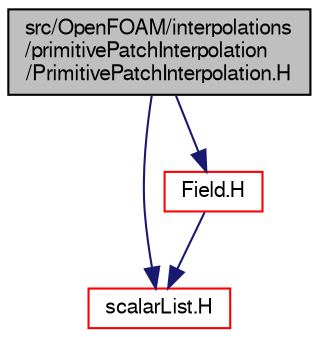 digraph "src/OpenFOAM/interpolations/primitivePatchInterpolation/PrimitivePatchInterpolation.H"
{
  bgcolor="transparent";
  edge [fontname="FreeSans",fontsize="10",labelfontname="FreeSans",labelfontsize="10"];
  node [fontname="FreeSans",fontsize="10",shape=record];
  Node0 [label="src/OpenFOAM/interpolations\l/primitivePatchInterpolation\l/PrimitivePatchInterpolation.H",height=0.2,width=0.4,color="black", fillcolor="grey75", style="filled", fontcolor="black"];
  Node0 -> Node1 [color="midnightblue",fontsize="10",style="solid",fontname="FreeSans"];
  Node1 [label="scalarList.H",height=0.2,width=0.4,color="red",URL="$a12521.html"];
  Node0 -> Node49 [color="midnightblue",fontsize="10",style="solid",fontname="FreeSans"];
  Node49 [label="Field.H",height=0.2,width=0.4,color="red",URL="$a09575.html"];
  Node49 -> Node1 [color="midnightblue",fontsize="10",style="solid",fontname="FreeSans"];
}
